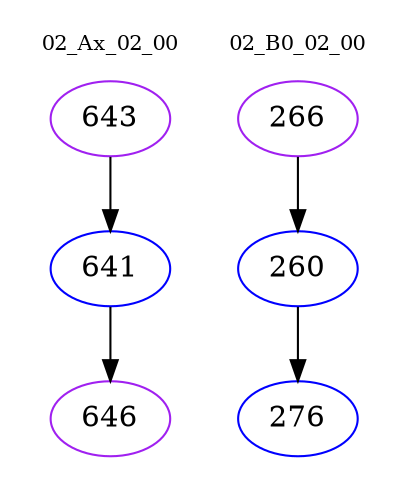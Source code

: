 digraph{
subgraph cluster_0 {
color = white
label = "02_Ax_02_00";
fontsize=10;
T0_643 [label="643", color="purple"]
T0_643 -> T0_641 [color="black"]
T0_641 [label="641", color="blue"]
T0_641 -> T0_646 [color="black"]
T0_646 [label="646", color="purple"]
}
subgraph cluster_1 {
color = white
label = "02_B0_02_00";
fontsize=10;
T1_266 [label="266", color="purple"]
T1_266 -> T1_260 [color="black"]
T1_260 [label="260", color="blue"]
T1_260 -> T1_276 [color="black"]
T1_276 [label="276", color="blue"]
}
}

